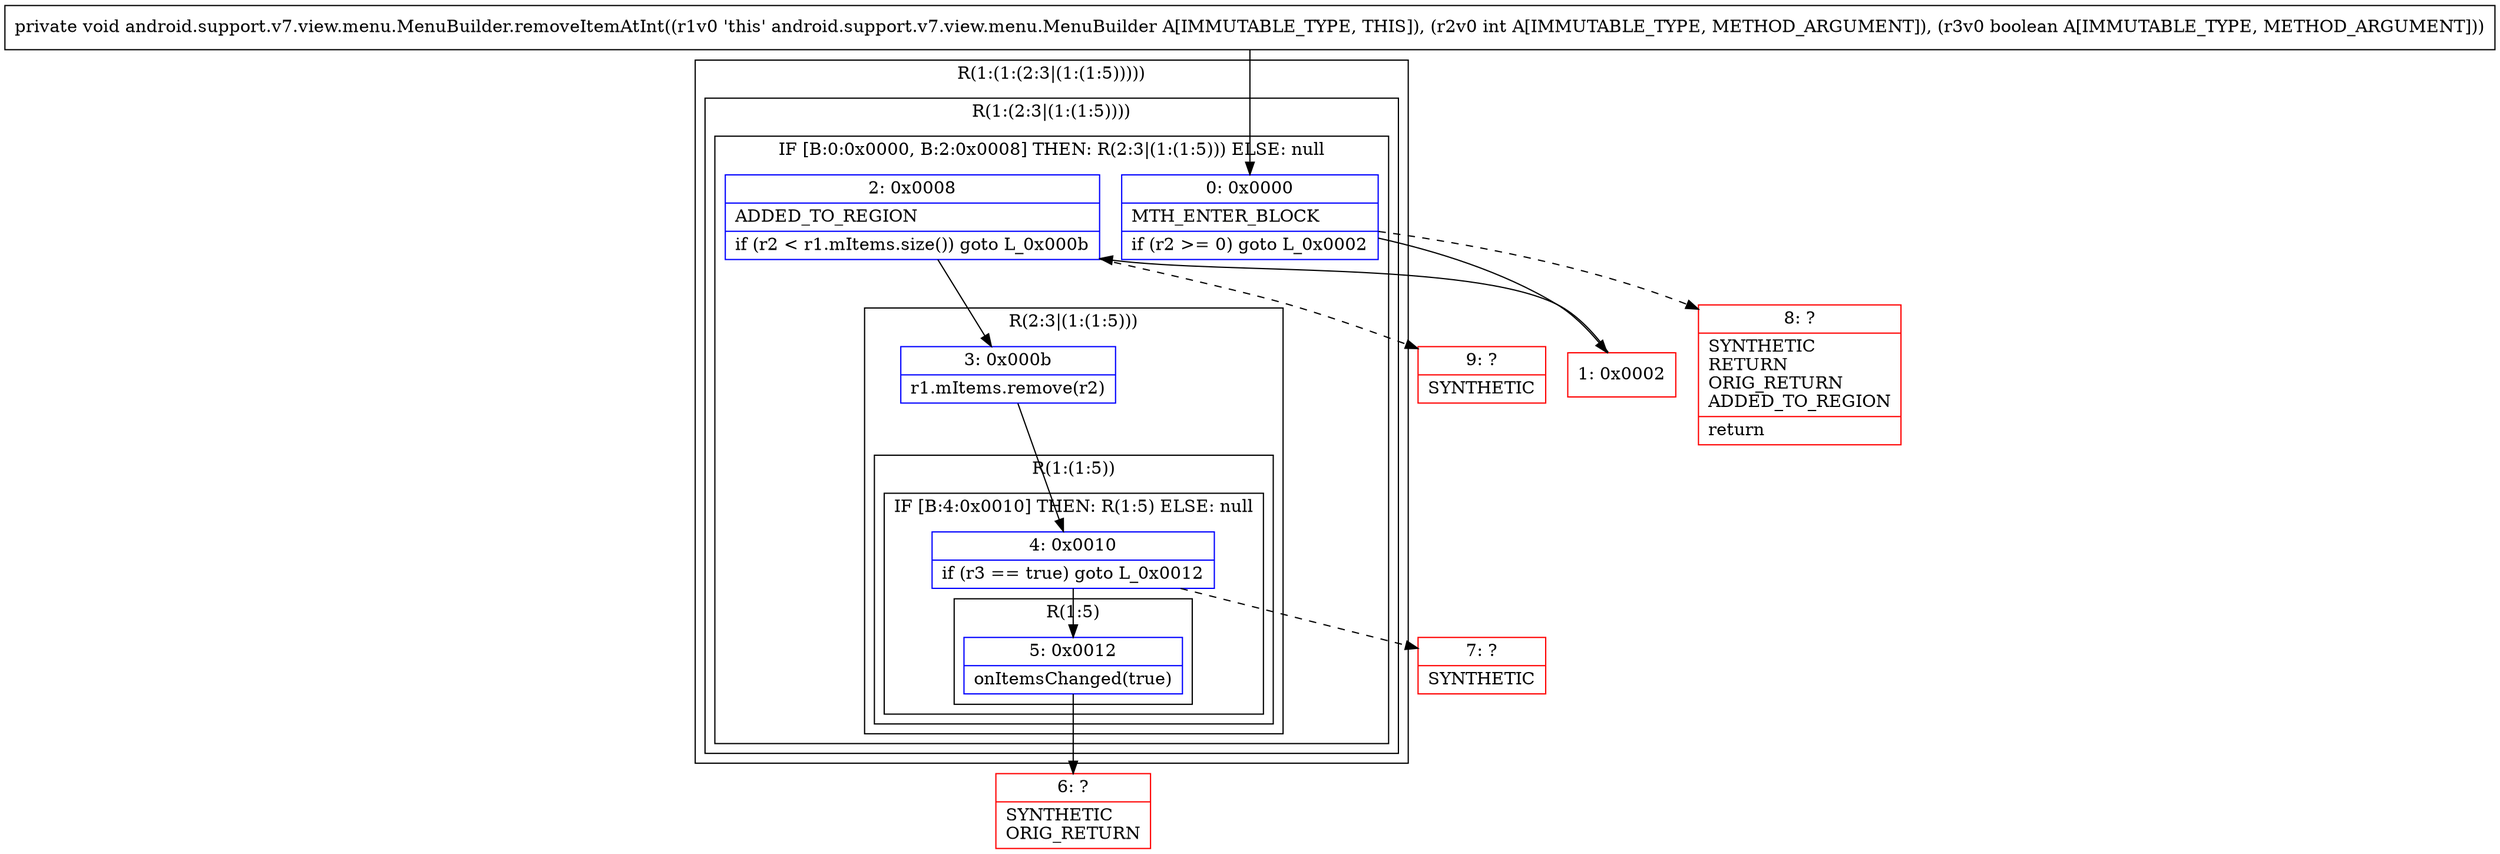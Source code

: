 digraph "CFG forandroid.support.v7.view.menu.MenuBuilder.removeItemAtInt(IZ)V" {
subgraph cluster_Region_996812279 {
label = "R(1:(1:(2:3|(1:(1:5)))))";
node [shape=record,color=blue];
subgraph cluster_Region_1877649853 {
label = "R(1:(2:3|(1:(1:5))))";
node [shape=record,color=blue];
subgraph cluster_IfRegion_1065051724 {
label = "IF [B:0:0x0000, B:2:0x0008] THEN: R(2:3|(1:(1:5))) ELSE: null";
node [shape=record,color=blue];
Node_0 [shape=record,label="{0\:\ 0x0000|MTH_ENTER_BLOCK\l|if (r2 \>= 0) goto L_0x0002\l}"];
Node_2 [shape=record,label="{2\:\ 0x0008|ADDED_TO_REGION\l|if (r2 \< r1.mItems.size()) goto L_0x000b\l}"];
subgraph cluster_Region_77054881 {
label = "R(2:3|(1:(1:5)))";
node [shape=record,color=blue];
Node_3 [shape=record,label="{3\:\ 0x000b|r1.mItems.remove(r2)\l}"];
subgraph cluster_Region_1849166681 {
label = "R(1:(1:5))";
node [shape=record,color=blue];
subgraph cluster_IfRegion_1411768418 {
label = "IF [B:4:0x0010] THEN: R(1:5) ELSE: null";
node [shape=record,color=blue];
Node_4 [shape=record,label="{4\:\ 0x0010|if (r3 == true) goto L_0x0012\l}"];
subgraph cluster_Region_805877164 {
label = "R(1:5)";
node [shape=record,color=blue];
Node_5 [shape=record,label="{5\:\ 0x0012|onItemsChanged(true)\l}"];
}
}
}
}
}
}
}
Node_1 [shape=record,color=red,label="{1\:\ 0x0002}"];
Node_6 [shape=record,color=red,label="{6\:\ ?|SYNTHETIC\lORIG_RETURN\l}"];
Node_7 [shape=record,color=red,label="{7\:\ ?|SYNTHETIC\l}"];
Node_8 [shape=record,color=red,label="{8\:\ ?|SYNTHETIC\lRETURN\lORIG_RETURN\lADDED_TO_REGION\l|return\l}"];
Node_9 [shape=record,color=red,label="{9\:\ ?|SYNTHETIC\l}"];
MethodNode[shape=record,label="{private void android.support.v7.view.menu.MenuBuilder.removeItemAtInt((r1v0 'this' android.support.v7.view.menu.MenuBuilder A[IMMUTABLE_TYPE, THIS]), (r2v0 int A[IMMUTABLE_TYPE, METHOD_ARGUMENT]), (r3v0 boolean A[IMMUTABLE_TYPE, METHOD_ARGUMENT])) }"];
MethodNode -> Node_0;
Node_0 -> Node_1;
Node_0 -> Node_8[style=dashed];
Node_2 -> Node_3;
Node_2 -> Node_9[style=dashed];
Node_3 -> Node_4;
Node_4 -> Node_5;
Node_4 -> Node_7[style=dashed];
Node_5 -> Node_6;
Node_1 -> Node_2;
}

